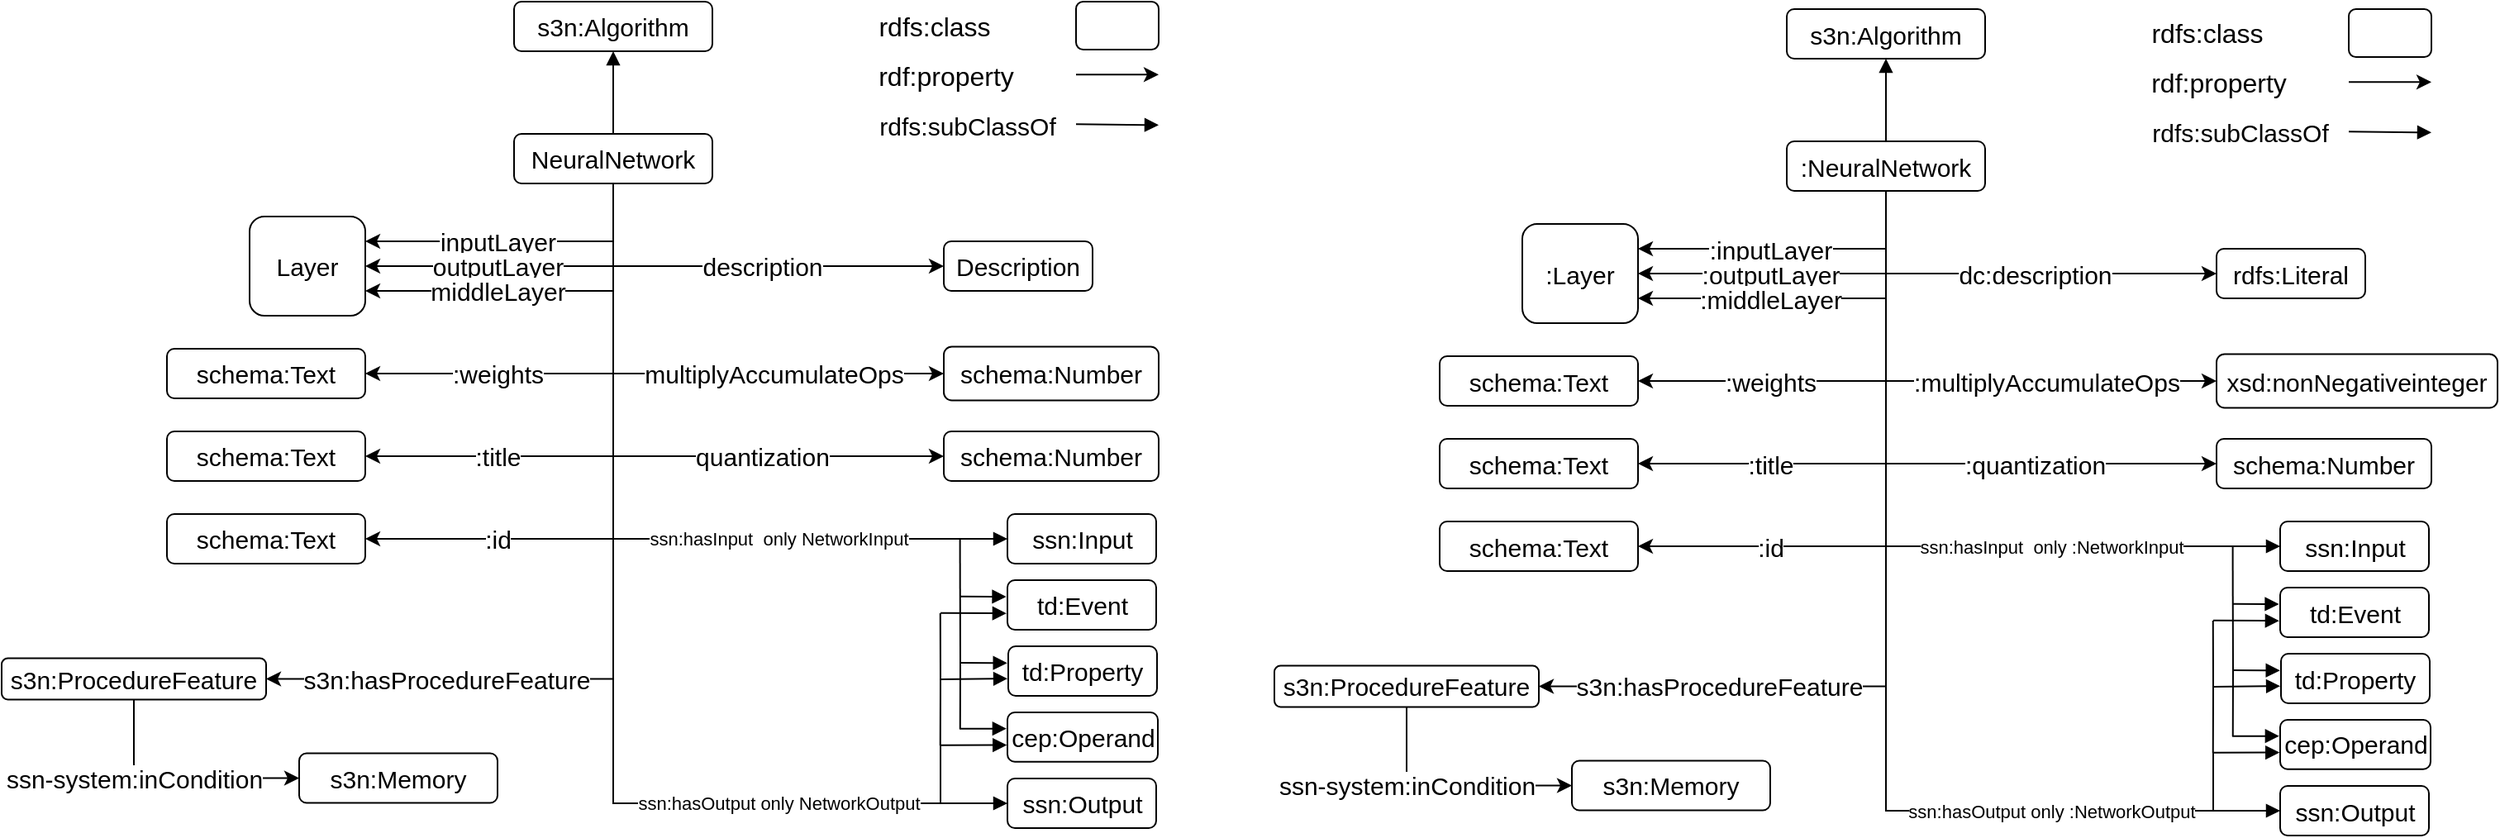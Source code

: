 <mxfile version="14.9.6" type="github">
  <diagram id="LXL1NXqvXz7W8JA6Dsug" name="Page-1">
    <mxGraphModel dx="1408" dy="527" grid="1" gridSize="10" guides="1" tooltips="1" connect="1" arrows="1" fold="1" page="0" pageScale="1" pageWidth="850" pageHeight="1100" math="0" shadow="0">
      <root>
        <mxCell id="0" />
        <mxCell id="1" parent="0" />
        <mxCell id="jss7JCfpPxiry4sK2nVC-1" value="s3n:Algorithm" style="rounded=1;whiteSpace=wrap;html=1;fontSize=15;" parent="1" vertex="1">
          <mxGeometry x="290" y="210" width="120" height="30" as="geometry" />
        </mxCell>
        <mxCell id="jss7JCfpPxiry4sK2nVC-13" value=":title" style="edgeStyle=orthogonalEdgeStyle;rounded=0;orthogonalLoop=1;jettySize=auto;html=1;exitX=0.5;exitY=1;exitDx=0;exitDy=0;fontSize=15;" parent="1" source="jss7JCfpPxiry4sK2nVC-2" edge="1">
          <mxGeometry x="0.492" relative="1" as="geometry">
            <mxPoint x="200" y="485" as="targetPoint" />
            <Array as="points">
              <mxPoint x="350" y="485" />
            </Array>
            <mxPoint as="offset" />
          </mxGeometry>
        </mxCell>
        <mxCell id="jss7JCfpPxiry4sK2nVC-15" value=":id" style="edgeStyle=orthogonalEdgeStyle;rounded=0;orthogonalLoop=1;jettySize=auto;html=1;exitX=0.5;exitY=1;exitDx=0;exitDy=0;entryX=1;entryY=0.5;entryDx=0;entryDy=0;fontSize=15;" parent="1" source="jss7JCfpPxiry4sK2nVC-2" target="jss7JCfpPxiry4sK2nVC-34" edge="1">
          <mxGeometry x="0.562" relative="1" as="geometry">
            <mxPoint x="350" y="730" as="targetPoint" />
            <mxPoint as="offset" />
          </mxGeometry>
        </mxCell>
        <mxCell id="jss7JCfpPxiry4sK2nVC-16" value=":weights" style="edgeStyle=orthogonalEdgeStyle;rounded=0;orthogonalLoop=1;jettySize=auto;html=1;exitX=0.5;exitY=1;exitDx=0;exitDy=0;entryX=1;entryY=0.5;entryDx=0;entryDy=0;fontSize=15;" parent="1" source="jss7JCfpPxiry4sK2nVC-2" target="jss7JCfpPxiry4sK2nVC-3" edge="1">
          <mxGeometry x="0.396" relative="1" as="geometry">
            <mxPoint x="810.0" y="500" as="targetPoint" />
            <mxPoint as="offset" />
          </mxGeometry>
        </mxCell>
        <mxCell id="jss7JCfpPxiry4sK2nVC-20" value="inputLayer" style="edgeStyle=orthogonalEdgeStyle;rounded=0;orthogonalLoop=1;jettySize=auto;html=1;exitX=0.5;exitY=1;exitDx=0;exitDy=0;entryX=1;entryY=0.25;entryDx=0;entryDy=0;fontSize=15;" parent="1" source="jss7JCfpPxiry4sK2nVC-2" target="jss7JCfpPxiry4sK2nVC-19" edge="1">
          <mxGeometry x="0.135" relative="1" as="geometry">
            <mxPoint as="offset" />
          </mxGeometry>
        </mxCell>
        <mxCell id="jss7JCfpPxiry4sK2nVC-23" value="outputLayer" style="edgeStyle=orthogonalEdgeStyle;rounded=0;orthogonalLoop=1;jettySize=auto;html=1;exitX=0.5;exitY=1;exitDx=0;exitDy=0;entryX=1;entryY=0.5;entryDx=0;entryDy=0;fontSize=15;" parent="1" source="jss7JCfpPxiry4sK2nVC-2" target="jss7JCfpPxiry4sK2nVC-19" edge="1">
          <mxGeometry x="0.2" relative="1" as="geometry">
            <mxPoint x="40" y="390" as="targetPoint" />
            <mxPoint as="offset" />
          </mxGeometry>
        </mxCell>
        <mxCell id="jss7JCfpPxiry4sK2nVC-24" value="middleLayer" style="edgeStyle=orthogonalEdgeStyle;rounded=0;orthogonalLoop=1;jettySize=auto;html=1;exitX=0.5;exitY=1;exitDx=0;exitDy=0;entryX=1;entryY=0.75;entryDx=0;entryDy=0;fontSize=15;" parent="1" source="jss7JCfpPxiry4sK2nVC-2" target="jss7JCfpPxiry4sK2nVC-19" edge="1">
          <mxGeometry x="0.256" relative="1" as="geometry">
            <mxPoint as="offset" />
          </mxGeometry>
        </mxCell>
        <mxCell id="jss7JCfpPxiry4sK2nVC-37" value="description" style="edgeStyle=orthogonalEdgeStyle;rounded=0;orthogonalLoop=1;jettySize=auto;html=1;exitX=0.5;exitY=1;exitDx=0;exitDy=0;entryX=0;entryY=0.5;entryDx=0;entryDy=0;fontSize=15;" parent="1" source="jss7JCfpPxiry4sK2nVC-2" target="jss7JCfpPxiry4sK2nVC-36" edge="1">
          <mxGeometry x="0.12" relative="1" as="geometry">
            <mxPoint as="offset" />
          </mxGeometry>
        </mxCell>
        <mxCell id="jss7JCfpPxiry4sK2nVC-38" value="multiplyAccumulateOps" style="edgeStyle=orthogonalEdgeStyle;rounded=0;orthogonalLoop=1;jettySize=auto;html=1;exitX=0.5;exitY=1;exitDx=0;exitDy=0;entryX=0;entryY=0.5;entryDx=0;entryDy=0;fontSize=15;" parent="1" source="jss7JCfpPxiry4sK2nVC-2" target="jss7JCfpPxiry4sK2nVC-30" edge="1">
          <mxGeometry x="0.346" relative="1" as="geometry">
            <mxPoint as="offset" />
          </mxGeometry>
        </mxCell>
        <mxCell id="jss7JCfpPxiry4sK2nVC-40" value="quantization" style="edgeStyle=orthogonalEdgeStyle;rounded=0;orthogonalLoop=1;jettySize=auto;html=1;exitX=0.5;exitY=1;exitDx=0;exitDy=0;entryX=0;entryY=0.5;entryDx=0;entryDy=0;fontSize=15;" parent="1" source="jss7JCfpPxiry4sK2nVC-2" target="jss7JCfpPxiry4sK2nVC-32" edge="1">
          <mxGeometry x="0.397" relative="1" as="geometry">
            <mxPoint as="offset" />
          </mxGeometry>
        </mxCell>
        <mxCell id="jss7JCfpPxiry4sK2nVC-59" value="s3n:hasProcedureFeature" style="edgeStyle=orthogonalEdgeStyle;rounded=0;orthogonalLoop=1;jettySize=auto;html=1;exitX=0.5;exitY=1;exitDx=0;exitDy=0;fontSize=15;endArrow=classic;endFill=1;entryX=1;entryY=0.5;entryDx=0;entryDy=0;" parent="1" source="jss7JCfpPxiry4sK2nVC-2" target="jss7JCfpPxiry4sK2nVC-58" edge="1">
          <mxGeometry x="0.571" relative="1" as="geometry">
            <mxPoint x="480" y="810" as="targetPoint" />
            <mxPoint as="offset" />
          </mxGeometry>
        </mxCell>
        <mxCell id="jss7JCfpPxiry4sK2nVC-66" style="edgeStyle=orthogonalEdgeStyle;rounded=0;orthogonalLoop=1;jettySize=auto;html=1;exitX=0.5;exitY=0;exitDx=0;exitDy=0;entryX=0.5;entryY=1;entryDx=0;entryDy=0;fontSize=15;endArrow=block;endFill=1;" parent="1" source="jss7JCfpPxiry4sK2nVC-2" target="jss7JCfpPxiry4sK2nVC-1" edge="1">
          <mxGeometry relative="1" as="geometry" />
        </mxCell>
        <mxCell id="vN-ApxC82CY0WaiQvZb2-4" value="ssn:hasInput&amp;nbsp; only NetworkInput" style="edgeStyle=orthogonalEdgeStyle;rounded=0;orthogonalLoop=1;jettySize=auto;html=1;exitX=0.5;exitY=1;exitDx=0;exitDy=0;entryX=0;entryY=0.5;entryDx=0;entryDy=0;endArrow=block;endFill=1;" parent="1" source="jss7JCfpPxiry4sK2nVC-2" target="O1qYqZWK-9wZ80ejL66R-15" edge="1">
          <mxGeometry x="0.389" relative="1" as="geometry">
            <mxPoint as="offset" />
          </mxGeometry>
        </mxCell>
        <mxCell id="vN-ApxC82CY0WaiQvZb2-5" value="ssn:hasOutput only NetworkOutput" style="edgeStyle=orthogonalEdgeStyle;rounded=0;orthogonalLoop=1;jettySize=auto;html=1;exitX=0.5;exitY=1;exitDx=0;exitDy=0;entryX=0;entryY=0.5;entryDx=0;entryDy=0;endArrow=block;endFill=1;" parent="1" source="jss7JCfpPxiry4sK2nVC-2" target="vN-ApxC82CY0WaiQvZb2-1" edge="1">
          <mxGeometry x="0.548" relative="1" as="geometry">
            <mxPoint as="offset" />
          </mxGeometry>
        </mxCell>
        <mxCell id="jss7JCfpPxiry4sK2nVC-2" value="NeuralNetwork" style="rounded=1;whiteSpace=wrap;html=1;fontSize=15;" parent="1" vertex="1">
          <mxGeometry x="290" y="290" width="120" height="30" as="geometry" />
        </mxCell>
        <mxCell id="jss7JCfpPxiry4sK2nVC-3" value="schema:Text" style="rounded=1;whiteSpace=wrap;html=1;fontSize=15;" parent="1" vertex="1">
          <mxGeometry x="80" y="420" width="120" height="30" as="geometry" />
        </mxCell>
        <mxCell id="jss7JCfpPxiry4sK2nVC-19" value="Layer" style="rounded=1;whiteSpace=wrap;html=1;fontSize=15;" parent="1" vertex="1">
          <mxGeometry x="130" y="340" width="70" height="60" as="geometry" />
        </mxCell>
        <mxCell id="jss7JCfpPxiry4sK2nVC-30" value="schema:Number" style="rounded=1;whiteSpace=wrap;html=1;fontSize=15;" parent="1" vertex="1">
          <mxGeometry x="550" y="418.75" width="130" height="32.5" as="geometry" />
        </mxCell>
        <mxCell id="jss7JCfpPxiry4sK2nVC-32" value="schema:Number" style="rounded=1;whiteSpace=wrap;html=1;fontSize=15;" parent="1" vertex="1">
          <mxGeometry x="550" y="470" width="130" height="30" as="geometry" />
        </mxCell>
        <mxCell id="jss7JCfpPxiry4sK2nVC-33" value="schema:Text" style="rounded=1;whiteSpace=wrap;html=1;fontSize=15;" parent="1" vertex="1">
          <mxGeometry x="80" y="470" width="120" height="30" as="geometry" />
        </mxCell>
        <mxCell id="jss7JCfpPxiry4sK2nVC-34" value="schema:Text" style="rounded=1;whiteSpace=wrap;html=1;fontSize=15;" parent="1" vertex="1">
          <mxGeometry x="80" y="520" width="120" height="30" as="geometry" />
        </mxCell>
        <mxCell id="jss7JCfpPxiry4sK2nVC-36" value="Description" style="rounded=1;whiteSpace=wrap;html=1;fontSize=15;" parent="1" vertex="1">
          <mxGeometry x="550" y="355" width="90" height="30" as="geometry" />
        </mxCell>
        <mxCell id="jss7JCfpPxiry4sK2nVC-39" style="edgeStyle=orthogonalEdgeStyle;rounded=0;orthogonalLoop=1;jettySize=auto;html=1;exitX=0.5;exitY=1;exitDx=0;exitDy=0;fontSize=15;" parent="1" edge="1">
          <mxGeometry relative="1" as="geometry">
            <mxPoint x="685" y="685" as="sourcePoint" />
            <mxPoint x="685" y="685" as="targetPoint" />
          </mxGeometry>
        </mxCell>
        <mxCell id="jss7JCfpPxiry4sK2nVC-50" value="" style="rounded=1;whiteSpace=wrap;html=1;fontSize=16;" parent="1" vertex="1">
          <mxGeometry x="630" y="210" width="50" height="29" as="geometry" />
        </mxCell>
        <mxCell id="jss7JCfpPxiry4sK2nVC-51" value="rdfs:class" style="text;html=1;align=center;verticalAlign=middle;resizable=0;points=[];autosize=1;strokeColor=none;fontSize=16;" parent="1" vertex="1">
          <mxGeometry x="504" y="214.5" width="80" height="20" as="geometry" />
        </mxCell>
        <mxCell id="jss7JCfpPxiry4sK2nVC-52" value="rdf:property" style="text;html=1;align=center;verticalAlign=middle;resizable=0;points=[];autosize=1;strokeColor=none;fontSize=16;" parent="1" vertex="1">
          <mxGeometry x="501" y="244.5" width="100" height="20" as="geometry" />
        </mxCell>
        <mxCell id="jss7JCfpPxiry4sK2nVC-53" value="" style="endArrow=classic;html=1;fontSize=16;" parent="1" edge="1">
          <mxGeometry width="50" height="50" relative="1" as="geometry">
            <mxPoint x="630" y="254.16" as="sourcePoint" />
            <mxPoint x="680" y="254.16" as="targetPoint" />
            <Array as="points">
              <mxPoint x="640" y="254.16" />
            </Array>
          </mxGeometry>
        </mxCell>
        <mxCell id="jss7JCfpPxiry4sK2nVC-55" value="" style="endArrow=block;html=1;fontSize=16;endFill=1;" parent="1" edge="1">
          <mxGeometry width="50" height="50" relative="1" as="geometry">
            <mxPoint x="630" y="284.16" as="sourcePoint" />
            <mxPoint x="680" y="284.66" as="targetPoint" />
          </mxGeometry>
        </mxCell>
        <mxCell id="jss7JCfpPxiry4sK2nVC-63" value="ssn-system:inCondition" style="edgeStyle=orthogonalEdgeStyle;rounded=0;orthogonalLoop=1;jettySize=auto;html=1;exitX=0.5;exitY=1;exitDx=0;exitDy=0;entryX=0;entryY=0.5;entryDx=0;entryDy=0;fontSize=15;endArrow=classic;endFill=1;" parent="1" source="jss7JCfpPxiry4sK2nVC-58" target="jss7JCfpPxiry4sK2nVC-60" edge="1">
          <mxGeometry x="-0.356" relative="1" as="geometry">
            <mxPoint as="offset" />
            <Array as="points">
              <mxPoint x="60" y="679.75" />
            </Array>
          </mxGeometry>
        </mxCell>
        <mxCell id="jss7JCfpPxiry4sK2nVC-58" value="s3n:ProcedureFeature" style="rounded=1;whiteSpace=wrap;html=1;fontSize=15;" parent="1" vertex="1">
          <mxGeometry x="-20" y="607.25" width="160" height="25" as="geometry" />
        </mxCell>
        <mxCell id="jss7JCfpPxiry4sK2nVC-60" value="s3n:Memory" style="rounded=1;whiteSpace=wrap;html=1;fontSize=15;" parent="1" vertex="1">
          <mxGeometry x="160" y="664.75" width="120" height="30" as="geometry" />
        </mxCell>
        <mxCell id="jss7JCfpPxiry4sK2nVC-67" value="rdfs:subClassOf" style="text;html=1;align=center;verticalAlign=middle;resizable=0;points=[];autosize=1;strokeColor=none;fontSize=15;" parent="1" vertex="1">
          <mxGeometry x="504" y="274.5" width="120" height="20" as="geometry" />
        </mxCell>
        <mxCell id="8Bq-f8insB_ovu2qwlRV-4" style="edgeStyle=orthogonalEdgeStyle;rounded=0;orthogonalLoop=1;jettySize=auto;html=1;exitX=0.5;exitY=1;exitDx=0;exitDy=0;" parent="1" edge="1">
          <mxGeometry relative="1" as="geometry">
            <mxPoint x="674.0" y="587.5" as="sourcePoint" />
            <mxPoint x="674.0" y="587.5" as="targetPoint" />
          </mxGeometry>
        </mxCell>
        <mxCell id="O1qYqZWK-9wZ80ejL66R-2" value="cep:Operand" style="rounded=1;whiteSpace=wrap;html=1;fontSize=15;" parent="1" vertex="1">
          <mxGeometry x="588.5" y="640.0" width="91" height="29.88" as="geometry" />
        </mxCell>
        <mxCell id="O1qYqZWK-9wZ80ejL66R-10" value="td:Event" style="rounded=1;whiteSpace=wrap;html=1;fontSize=15;" parent="1" vertex="1">
          <mxGeometry x="588.5" y="560" width="90" height="30" as="geometry" />
        </mxCell>
        <mxCell id="O1qYqZWK-9wZ80ejL66R-11" style="edgeStyle=orthogonalEdgeStyle;rounded=0;orthogonalLoop=1;jettySize=auto;html=1;exitX=0.5;exitY=1;exitDx=0;exitDy=0;fontSize=15;" parent="1" source="O1qYqZWK-9wZ80ejL66R-10" target="O1qYqZWK-9wZ80ejL66R-10" edge="1">
          <mxGeometry relative="1" as="geometry" />
        </mxCell>
        <mxCell id="O1qYqZWK-9wZ80ejL66R-12" value="td:Property" style="rounded=1;whiteSpace=wrap;html=1;fontSize=15;" parent="1" vertex="1">
          <mxGeometry x="589" y="600" width="90" height="30" as="geometry" />
        </mxCell>
        <mxCell id="O1qYqZWK-9wZ80ejL66R-15" value="ssn:Input" style="rounded=1;whiteSpace=wrap;html=1;fontSize=15;" parent="1" vertex="1">
          <mxGeometry x="588.5" y="520" width="90" height="30" as="geometry" />
        </mxCell>
        <mxCell id="vN-ApxC82CY0WaiQvZb2-1" value="ssn:Output" style="rounded=1;whiteSpace=wrap;html=1;fontSize=15;" parent="1" vertex="1">
          <mxGeometry x="588.5" y="680" width="90" height="30" as="geometry" />
        </mxCell>
        <mxCell id="vN-ApxC82CY0WaiQvZb2-7" value="" style="endArrow=block;html=1;endFill=1;entryX=-0.007;entryY=0.338;entryDx=0;entryDy=0;entryPerimeter=0;" parent="1" target="O1qYqZWK-9wZ80ejL66R-12" edge="1">
          <mxGeometry width="50" height="50" relative="1" as="geometry">
            <mxPoint x="560" y="610.06" as="sourcePoint" />
            <mxPoint x="588" y="610" as="targetPoint" />
          </mxGeometry>
        </mxCell>
        <mxCell id="vN-ApxC82CY0WaiQvZb2-9" value="" style="endArrow=block;html=1;entryX=-0.008;entryY=0.334;entryDx=0;entryDy=0;endFill=1;entryPerimeter=0;" parent="1" target="O1qYqZWK-9wZ80ejL66R-10" edge="1">
          <mxGeometry width="50" height="50" relative="1" as="geometry">
            <mxPoint x="560" y="569.89" as="sourcePoint" />
            <mxPoint x="589" y="569.89" as="targetPoint" />
          </mxGeometry>
        </mxCell>
        <mxCell id="vN-ApxC82CY0WaiQvZb2-12" value="" style="endArrow=block;html=1;endFill=1;entryX=-0.006;entryY=0.33;entryDx=0;entryDy=0;entryPerimeter=0;" parent="1" target="O1qYqZWK-9wZ80ejL66R-2" edge="1">
          <mxGeometry width="50" height="50" relative="1" as="geometry">
            <mxPoint x="559.5" y="649.83" as="sourcePoint" />
            <mxPoint x="589" y="650" as="targetPoint" />
          </mxGeometry>
        </mxCell>
        <mxCell id="vN-ApxC82CY0WaiQvZb2-13" value="" style="endArrow=none;html=1;" parent="1" edge="1">
          <mxGeometry width="50" height="50" relative="1" as="geometry">
            <mxPoint x="559.88" y="650.06" as="sourcePoint" />
            <mxPoint x="559.88" y="570.06" as="targetPoint" />
            <Array as="points">
              <mxPoint x="560" y="610" />
            </Array>
          </mxGeometry>
        </mxCell>
        <mxCell id="vN-ApxC82CY0WaiQvZb2-17" value="" style="endArrow=none;html=1;" parent="1" edge="1">
          <mxGeometry width="50" height="50" relative="1" as="geometry">
            <mxPoint x="559.87" y="570" as="sourcePoint" />
            <mxPoint x="559.8" y="535" as="targetPoint" />
          </mxGeometry>
        </mxCell>
        <mxCell id="vN-ApxC82CY0WaiQvZb2-19" value="" style="endArrow=none;html=1;" parent="1" edge="1">
          <mxGeometry width="50" height="50" relative="1" as="geometry">
            <mxPoint x="548" y="694.75" as="sourcePoint" />
            <mxPoint x="548" y="660" as="targetPoint" />
          </mxGeometry>
        </mxCell>
        <mxCell id="eBzs2x-1AonszdzJd5L_-1" value="" style="endArrow=block;html=1;endFill=1;entryX=-0.005;entryY=0.653;entryDx=0;entryDy=0;entryPerimeter=0;" parent="1" target="O1qYqZWK-9wZ80ejL66R-12" edge="1">
          <mxGeometry width="50" height="50" relative="1" as="geometry">
            <mxPoint x="548" y="620" as="sourcePoint" />
            <mxPoint x="589" y="620" as="targetPoint" />
          </mxGeometry>
        </mxCell>
        <mxCell id="eBzs2x-1AonszdzJd5L_-2" value="" style="endArrow=block;html=1;entryX=-0.006;entryY=0.67;entryDx=0;entryDy=0;endFill=1;entryPerimeter=0;" parent="1" target="O1qYqZWK-9wZ80ejL66R-10" edge="1">
          <mxGeometry width="50" height="50" relative="1" as="geometry">
            <mxPoint x="548" y="579.89" as="sourcePoint" />
            <mxPoint x="577" y="579.89" as="targetPoint" />
          </mxGeometry>
        </mxCell>
        <mxCell id="eBzs2x-1AonszdzJd5L_-3" value="" style="endArrow=block;html=1;entryX=-0.004;entryY=0.661;entryDx=0;entryDy=0;endFill=1;entryPerimeter=0;" parent="1" target="O1qYqZWK-9wZ80ejL66R-2" edge="1">
          <mxGeometry width="50" height="50" relative="1" as="geometry">
            <mxPoint x="547.5" y="659.83" as="sourcePoint" />
            <mxPoint x="576.5" y="659.83" as="targetPoint" />
          </mxGeometry>
        </mxCell>
        <mxCell id="eBzs2x-1AonszdzJd5L_-4" value="" style="endArrow=none;html=1;" parent="1" edge="1">
          <mxGeometry width="50" height="50" relative="1" as="geometry">
            <mxPoint x="547.88" y="660.06" as="sourcePoint" />
            <mxPoint x="547.88" y="580.06" as="targetPoint" />
            <Array as="points">
              <mxPoint x="548" y="620" />
            </Array>
          </mxGeometry>
        </mxCell>
        <mxCell id="1HyCjjvnwFYjSzsX7dkW-1" value="s3n:Algorithm" style="rounded=1;whiteSpace=wrap;html=1;fontSize=15;" vertex="1" parent="1">
          <mxGeometry x="1060" y="214.5" width="120" height="30" as="geometry" />
        </mxCell>
        <mxCell id="1HyCjjvnwFYjSzsX7dkW-2" value=":title" style="edgeStyle=orthogonalEdgeStyle;rounded=0;orthogonalLoop=1;jettySize=auto;html=1;exitX=0.5;exitY=1;exitDx=0;exitDy=0;fontSize=15;" edge="1" parent="1" source="1HyCjjvnwFYjSzsX7dkW-15">
          <mxGeometry x="0.492" relative="1" as="geometry">
            <mxPoint x="970" y="489.5" as="targetPoint" />
            <Array as="points">
              <mxPoint x="1120" y="489.5" />
            </Array>
            <mxPoint as="offset" />
          </mxGeometry>
        </mxCell>
        <mxCell id="1HyCjjvnwFYjSzsX7dkW-3" value=":id" style="edgeStyle=orthogonalEdgeStyle;rounded=0;orthogonalLoop=1;jettySize=auto;html=1;exitX=0.5;exitY=1;exitDx=0;exitDy=0;entryX=1;entryY=0.5;entryDx=0;entryDy=0;fontSize=15;" edge="1" parent="1" source="1HyCjjvnwFYjSzsX7dkW-15" target="1HyCjjvnwFYjSzsX7dkW-21">
          <mxGeometry x="0.562" relative="1" as="geometry">
            <mxPoint x="1120" y="734.5" as="targetPoint" />
            <mxPoint as="offset" />
          </mxGeometry>
        </mxCell>
        <mxCell id="1HyCjjvnwFYjSzsX7dkW-4" value=":weights" style="edgeStyle=orthogonalEdgeStyle;rounded=0;orthogonalLoop=1;jettySize=auto;html=1;exitX=0.5;exitY=1;exitDx=0;exitDy=0;entryX=1;entryY=0.5;entryDx=0;entryDy=0;fontSize=15;" edge="1" parent="1" source="1HyCjjvnwFYjSzsX7dkW-15" target="1HyCjjvnwFYjSzsX7dkW-16">
          <mxGeometry x="0.396" relative="1" as="geometry">
            <mxPoint x="1580.0" y="504.5" as="targetPoint" />
            <mxPoint as="offset" />
          </mxGeometry>
        </mxCell>
        <mxCell id="1HyCjjvnwFYjSzsX7dkW-5" value=":inputLayer" style="edgeStyle=orthogonalEdgeStyle;rounded=0;orthogonalLoop=1;jettySize=auto;html=1;exitX=0.5;exitY=1;exitDx=0;exitDy=0;entryX=1;entryY=0.25;entryDx=0;entryDy=0;fontSize=15;" edge="1" parent="1" source="1HyCjjvnwFYjSzsX7dkW-15" target="1HyCjjvnwFYjSzsX7dkW-17">
          <mxGeometry x="0.135" relative="1" as="geometry">
            <mxPoint as="offset" />
          </mxGeometry>
        </mxCell>
        <mxCell id="1HyCjjvnwFYjSzsX7dkW-6" value=":outputLayer" style="edgeStyle=orthogonalEdgeStyle;rounded=0;orthogonalLoop=1;jettySize=auto;html=1;exitX=0.5;exitY=1;exitDx=0;exitDy=0;entryX=1;entryY=0.5;entryDx=0;entryDy=0;fontSize=15;" edge="1" parent="1" source="1HyCjjvnwFYjSzsX7dkW-15" target="1HyCjjvnwFYjSzsX7dkW-17">
          <mxGeometry x="0.2" relative="1" as="geometry">
            <mxPoint x="810" y="394.5" as="targetPoint" />
            <mxPoint as="offset" />
          </mxGeometry>
        </mxCell>
        <mxCell id="1HyCjjvnwFYjSzsX7dkW-7" value=":middleLayer" style="edgeStyle=orthogonalEdgeStyle;rounded=0;orthogonalLoop=1;jettySize=auto;html=1;exitX=0.5;exitY=1;exitDx=0;exitDy=0;entryX=1;entryY=0.75;entryDx=0;entryDy=0;fontSize=15;" edge="1" parent="1" source="1HyCjjvnwFYjSzsX7dkW-15" target="1HyCjjvnwFYjSzsX7dkW-17">
          <mxGeometry x="0.256" relative="1" as="geometry">
            <mxPoint as="offset" />
          </mxGeometry>
        </mxCell>
        <mxCell id="1HyCjjvnwFYjSzsX7dkW-8" value="dc:description" style="edgeStyle=orthogonalEdgeStyle;rounded=0;orthogonalLoop=1;jettySize=auto;html=1;exitX=0.5;exitY=1;exitDx=0;exitDy=0;entryX=0;entryY=0.5;entryDx=0;entryDy=0;fontSize=15;" edge="1" parent="1" source="1HyCjjvnwFYjSzsX7dkW-15" target="1HyCjjvnwFYjSzsX7dkW-22">
          <mxGeometry x="0.12" relative="1" as="geometry">
            <mxPoint as="offset" />
          </mxGeometry>
        </mxCell>
        <mxCell id="1HyCjjvnwFYjSzsX7dkW-9" value=":multiplyAccumulateOps" style="edgeStyle=orthogonalEdgeStyle;rounded=0;orthogonalLoop=1;jettySize=auto;html=1;exitX=0.5;exitY=1;exitDx=0;exitDy=0;entryX=0;entryY=0.5;entryDx=0;entryDy=0;fontSize=15;" edge="1" parent="1" source="1HyCjjvnwFYjSzsX7dkW-15" target="1HyCjjvnwFYjSzsX7dkW-18">
          <mxGeometry x="0.346" relative="1" as="geometry">
            <mxPoint as="offset" />
          </mxGeometry>
        </mxCell>
        <mxCell id="1HyCjjvnwFYjSzsX7dkW-10" value=":quantization" style="edgeStyle=orthogonalEdgeStyle;rounded=0;orthogonalLoop=1;jettySize=auto;html=1;exitX=0.5;exitY=1;exitDx=0;exitDy=0;entryX=0;entryY=0.5;entryDx=0;entryDy=0;fontSize=15;" edge="1" parent="1" source="1HyCjjvnwFYjSzsX7dkW-15" target="1HyCjjvnwFYjSzsX7dkW-19">
          <mxGeometry x="0.397" relative="1" as="geometry">
            <mxPoint as="offset" />
          </mxGeometry>
        </mxCell>
        <mxCell id="1HyCjjvnwFYjSzsX7dkW-11" value="s3n:hasProcedureFeature" style="edgeStyle=orthogonalEdgeStyle;rounded=0;orthogonalLoop=1;jettySize=auto;html=1;exitX=0.5;exitY=1;exitDx=0;exitDy=0;fontSize=15;endArrow=classic;endFill=1;entryX=1;entryY=0.5;entryDx=0;entryDy=0;" edge="1" parent="1" source="1HyCjjvnwFYjSzsX7dkW-15" target="1HyCjjvnwFYjSzsX7dkW-30">
          <mxGeometry x="0.571" relative="1" as="geometry">
            <mxPoint x="1250" y="814.5" as="targetPoint" />
            <mxPoint as="offset" />
          </mxGeometry>
        </mxCell>
        <mxCell id="1HyCjjvnwFYjSzsX7dkW-12" style="edgeStyle=orthogonalEdgeStyle;rounded=0;orthogonalLoop=1;jettySize=auto;html=1;exitX=0.5;exitY=0;exitDx=0;exitDy=0;entryX=0.5;entryY=1;entryDx=0;entryDy=0;fontSize=15;endArrow=block;endFill=1;" edge="1" parent="1" source="1HyCjjvnwFYjSzsX7dkW-15" target="1HyCjjvnwFYjSzsX7dkW-1">
          <mxGeometry relative="1" as="geometry" />
        </mxCell>
        <mxCell id="1HyCjjvnwFYjSzsX7dkW-13" value="ssn:hasInput&amp;nbsp; only :NetworkInput" style="edgeStyle=orthogonalEdgeStyle;rounded=0;orthogonalLoop=1;jettySize=auto;html=1;exitX=0.5;exitY=1;exitDx=0;exitDy=0;entryX=0;entryY=0.5;entryDx=0;entryDy=0;endArrow=block;endFill=1;" edge="1" parent="1" source="1HyCjjvnwFYjSzsX7dkW-15" target="1HyCjjvnwFYjSzsX7dkW-38">
          <mxGeometry x="0.389" relative="1" as="geometry">
            <mxPoint as="offset" />
          </mxGeometry>
        </mxCell>
        <mxCell id="1HyCjjvnwFYjSzsX7dkW-14" value="ssn:hasOutput only :NetworkOutput" style="edgeStyle=orthogonalEdgeStyle;rounded=0;orthogonalLoop=1;jettySize=auto;html=1;exitX=0.5;exitY=1;exitDx=0;exitDy=0;entryX=0;entryY=0.5;entryDx=0;entryDy=0;endArrow=block;endFill=1;" edge="1" parent="1" source="1HyCjjvnwFYjSzsX7dkW-15" target="1HyCjjvnwFYjSzsX7dkW-39">
          <mxGeometry x="0.548" relative="1" as="geometry">
            <mxPoint as="offset" />
          </mxGeometry>
        </mxCell>
        <mxCell id="1HyCjjvnwFYjSzsX7dkW-15" value=":NeuralNetwork" style="rounded=1;whiteSpace=wrap;html=1;fontSize=15;" vertex="1" parent="1">
          <mxGeometry x="1060" y="294.5" width="120" height="30" as="geometry" />
        </mxCell>
        <mxCell id="1HyCjjvnwFYjSzsX7dkW-16" value="schema:Text" style="rounded=1;whiteSpace=wrap;html=1;fontSize=15;" vertex="1" parent="1">
          <mxGeometry x="850" y="424.5" width="120" height="30" as="geometry" />
        </mxCell>
        <mxCell id="1HyCjjvnwFYjSzsX7dkW-17" value=":Layer" style="rounded=1;whiteSpace=wrap;html=1;fontSize=15;" vertex="1" parent="1">
          <mxGeometry x="900" y="344.5" width="70" height="60" as="geometry" />
        </mxCell>
        <mxCell id="1HyCjjvnwFYjSzsX7dkW-18" value="xsd:nonNegativeinteger" style="rounded=1;whiteSpace=wrap;html=1;fontSize=15;" vertex="1" parent="1">
          <mxGeometry x="1320" y="423.25" width="170" height="32.5" as="geometry" />
        </mxCell>
        <mxCell id="1HyCjjvnwFYjSzsX7dkW-19" value="schema:Number" style="rounded=1;whiteSpace=wrap;html=1;fontSize=15;" vertex="1" parent="1">
          <mxGeometry x="1320" y="474.5" width="130" height="30" as="geometry" />
        </mxCell>
        <mxCell id="1HyCjjvnwFYjSzsX7dkW-20" value="schema:Text" style="rounded=1;whiteSpace=wrap;html=1;fontSize=15;" vertex="1" parent="1">
          <mxGeometry x="850" y="474.5" width="120" height="30" as="geometry" />
        </mxCell>
        <mxCell id="1HyCjjvnwFYjSzsX7dkW-21" value="schema:Text" style="rounded=1;whiteSpace=wrap;html=1;fontSize=15;" vertex="1" parent="1">
          <mxGeometry x="850" y="524.5" width="120" height="30" as="geometry" />
        </mxCell>
        <mxCell id="1HyCjjvnwFYjSzsX7dkW-22" value="rdfs:Literal" style="rounded=1;whiteSpace=wrap;html=1;fontSize=15;" vertex="1" parent="1">
          <mxGeometry x="1320" y="359.5" width="90" height="30" as="geometry" />
        </mxCell>
        <mxCell id="1HyCjjvnwFYjSzsX7dkW-23" style="edgeStyle=orthogonalEdgeStyle;rounded=0;orthogonalLoop=1;jettySize=auto;html=1;exitX=0.5;exitY=1;exitDx=0;exitDy=0;fontSize=15;" edge="1" parent="1">
          <mxGeometry relative="1" as="geometry">
            <mxPoint x="1455" y="689.5" as="sourcePoint" />
            <mxPoint x="1455" y="689.5" as="targetPoint" />
          </mxGeometry>
        </mxCell>
        <mxCell id="1HyCjjvnwFYjSzsX7dkW-24" value="" style="rounded=1;whiteSpace=wrap;html=1;fontSize=16;" vertex="1" parent="1">
          <mxGeometry x="1400" y="214.5" width="50" height="29" as="geometry" />
        </mxCell>
        <mxCell id="1HyCjjvnwFYjSzsX7dkW-25" value="rdfs:class" style="text;html=1;align=center;verticalAlign=middle;resizable=0;points=[];autosize=1;strokeColor=none;fontSize=16;" vertex="1" parent="1">
          <mxGeometry x="1274" y="219" width="80" height="20" as="geometry" />
        </mxCell>
        <mxCell id="1HyCjjvnwFYjSzsX7dkW-26" value="rdf:property" style="text;html=1;align=center;verticalAlign=middle;resizable=0;points=[];autosize=1;strokeColor=none;fontSize=16;" vertex="1" parent="1">
          <mxGeometry x="1271" y="249" width="100" height="20" as="geometry" />
        </mxCell>
        <mxCell id="1HyCjjvnwFYjSzsX7dkW-27" value="" style="endArrow=classic;html=1;fontSize=16;" edge="1" parent="1">
          <mxGeometry width="50" height="50" relative="1" as="geometry">
            <mxPoint x="1400" y="258.66" as="sourcePoint" />
            <mxPoint x="1450" y="258.66" as="targetPoint" />
            <Array as="points">
              <mxPoint x="1410" y="258.66" />
            </Array>
          </mxGeometry>
        </mxCell>
        <mxCell id="1HyCjjvnwFYjSzsX7dkW-28" value="" style="endArrow=block;html=1;fontSize=16;endFill=1;" edge="1" parent="1">
          <mxGeometry width="50" height="50" relative="1" as="geometry">
            <mxPoint x="1400" y="288.66" as="sourcePoint" />
            <mxPoint x="1450" y="289.16" as="targetPoint" />
          </mxGeometry>
        </mxCell>
        <mxCell id="1HyCjjvnwFYjSzsX7dkW-29" value="ssn-system:inCondition" style="edgeStyle=orthogonalEdgeStyle;rounded=0;orthogonalLoop=1;jettySize=auto;html=1;exitX=0.5;exitY=1;exitDx=0;exitDy=0;entryX=0;entryY=0.5;entryDx=0;entryDy=0;fontSize=15;endArrow=classic;endFill=1;" edge="1" parent="1" source="1HyCjjvnwFYjSzsX7dkW-30" target="1HyCjjvnwFYjSzsX7dkW-31">
          <mxGeometry x="-0.356" relative="1" as="geometry">
            <mxPoint as="offset" />
            <Array as="points">
              <mxPoint x="830" y="684.25" />
            </Array>
          </mxGeometry>
        </mxCell>
        <mxCell id="1HyCjjvnwFYjSzsX7dkW-30" value="s3n:ProcedureFeature" style="rounded=1;whiteSpace=wrap;html=1;fontSize=15;" vertex="1" parent="1">
          <mxGeometry x="750" y="611.75" width="160" height="25" as="geometry" />
        </mxCell>
        <mxCell id="1HyCjjvnwFYjSzsX7dkW-31" value="s3n:Memory" style="rounded=1;whiteSpace=wrap;html=1;fontSize=15;" vertex="1" parent="1">
          <mxGeometry x="930" y="669.25" width="120" height="30" as="geometry" />
        </mxCell>
        <mxCell id="1HyCjjvnwFYjSzsX7dkW-32" value="rdfs:subClassOf" style="text;html=1;align=center;verticalAlign=middle;resizable=0;points=[];autosize=1;strokeColor=none;fontSize=15;" vertex="1" parent="1">
          <mxGeometry x="1274" y="279" width="120" height="20" as="geometry" />
        </mxCell>
        <mxCell id="1HyCjjvnwFYjSzsX7dkW-33" style="edgeStyle=orthogonalEdgeStyle;rounded=0;orthogonalLoop=1;jettySize=auto;html=1;exitX=0.5;exitY=1;exitDx=0;exitDy=0;" edge="1" parent="1">
          <mxGeometry relative="1" as="geometry">
            <mxPoint x="1444" y="592" as="sourcePoint" />
            <mxPoint x="1444" y="592" as="targetPoint" />
          </mxGeometry>
        </mxCell>
        <mxCell id="1HyCjjvnwFYjSzsX7dkW-34" value="cep:Operand" style="rounded=1;whiteSpace=wrap;html=1;fontSize=15;" vertex="1" parent="1">
          <mxGeometry x="1358.5" y="644.5" width="91" height="29.88" as="geometry" />
        </mxCell>
        <mxCell id="1HyCjjvnwFYjSzsX7dkW-35" value="td:Event" style="rounded=1;whiteSpace=wrap;html=1;fontSize=15;" vertex="1" parent="1">
          <mxGeometry x="1358.5" y="564.5" width="90" height="30" as="geometry" />
        </mxCell>
        <mxCell id="1HyCjjvnwFYjSzsX7dkW-36" style="edgeStyle=orthogonalEdgeStyle;rounded=0;orthogonalLoop=1;jettySize=auto;html=1;exitX=0.5;exitY=1;exitDx=0;exitDy=0;fontSize=15;" edge="1" parent="1" source="1HyCjjvnwFYjSzsX7dkW-35" target="1HyCjjvnwFYjSzsX7dkW-35">
          <mxGeometry relative="1" as="geometry" />
        </mxCell>
        <mxCell id="1HyCjjvnwFYjSzsX7dkW-37" value="td:Property" style="rounded=1;whiteSpace=wrap;html=1;fontSize=15;" vertex="1" parent="1">
          <mxGeometry x="1359" y="604.5" width="90" height="30" as="geometry" />
        </mxCell>
        <mxCell id="1HyCjjvnwFYjSzsX7dkW-38" value="ssn:Input" style="rounded=1;whiteSpace=wrap;html=1;fontSize=15;" vertex="1" parent="1">
          <mxGeometry x="1358.5" y="524.5" width="90" height="30" as="geometry" />
        </mxCell>
        <mxCell id="1HyCjjvnwFYjSzsX7dkW-39" value="ssn:Output" style="rounded=1;whiteSpace=wrap;html=1;fontSize=15;" vertex="1" parent="1">
          <mxGeometry x="1358.5" y="684.5" width="90" height="30" as="geometry" />
        </mxCell>
        <mxCell id="1HyCjjvnwFYjSzsX7dkW-40" value="" style="endArrow=block;html=1;endFill=1;entryX=-0.007;entryY=0.338;entryDx=0;entryDy=0;entryPerimeter=0;" edge="1" parent="1" target="1HyCjjvnwFYjSzsX7dkW-37">
          <mxGeometry width="50" height="50" relative="1" as="geometry">
            <mxPoint x="1330" y="614.56" as="sourcePoint" />
            <mxPoint x="1358" y="614.5" as="targetPoint" />
          </mxGeometry>
        </mxCell>
        <mxCell id="1HyCjjvnwFYjSzsX7dkW-41" value="" style="endArrow=block;html=1;entryX=-0.008;entryY=0.334;entryDx=0;entryDy=0;endFill=1;entryPerimeter=0;" edge="1" parent="1" target="1HyCjjvnwFYjSzsX7dkW-35">
          <mxGeometry width="50" height="50" relative="1" as="geometry">
            <mxPoint x="1330" y="574.39" as="sourcePoint" />
            <mxPoint x="1359" y="574.39" as="targetPoint" />
          </mxGeometry>
        </mxCell>
        <mxCell id="1HyCjjvnwFYjSzsX7dkW-42" value="" style="endArrow=block;html=1;endFill=1;entryX=-0.006;entryY=0.33;entryDx=0;entryDy=0;entryPerimeter=0;" edge="1" parent="1" target="1HyCjjvnwFYjSzsX7dkW-34">
          <mxGeometry width="50" height="50" relative="1" as="geometry">
            <mxPoint x="1329.5" y="654.33" as="sourcePoint" />
            <mxPoint x="1359" y="654.5" as="targetPoint" />
          </mxGeometry>
        </mxCell>
        <mxCell id="1HyCjjvnwFYjSzsX7dkW-43" value="" style="endArrow=none;html=1;" edge="1" parent="1">
          <mxGeometry width="50" height="50" relative="1" as="geometry">
            <mxPoint x="1329.88" y="654.56" as="sourcePoint" />
            <mxPoint x="1329.88" y="574.56" as="targetPoint" />
            <Array as="points">
              <mxPoint x="1330" y="614.5" />
            </Array>
          </mxGeometry>
        </mxCell>
        <mxCell id="1HyCjjvnwFYjSzsX7dkW-44" value="" style="endArrow=none;html=1;" edge="1" parent="1">
          <mxGeometry width="50" height="50" relative="1" as="geometry">
            <mxPoint x="1329.87" y="574.5" as="sourcePoint" />
            <mxPoint x="1329.8" y="539.5" as="targetPoint" />
          </mxGeometry>
        </mxCell>
        <mxCell id="1HyCjjvnwFYjSzsX7dkW-45" value="" style="endArrow=none;html=1;" edge="1" parent="1">
          <mxGeometry width="50" height="50" relative="1" as="geometry">
            <mxPoint x="1318" y="699.25" as="sourcePoint" />
            <mxPoint x="1318" y="664.5" as="targetPoint" />
          </mxGeometry>
        </mxCell>
        <mxCell id="1HyCjjvnwFYjSzsX7dkW-46" value="" style="endArrow=block;html=1;endFill=1;entryX=-0.005;entryY=0.653;entryDx=0;entryDy=0;entryPerimeter=0;" edge="1" parent="1" target="1HyCjjvnwFYjSzsX7dkW-37">
          <mxGeometry width="50" height="50" relative="1" as="geometry">
            <mxPoint x="1318" y="624.5" as="sourcePoint" />
            <mxPoint x="1359" y="624.5" as="targetPoint" />
          </mxGeometry>
        </mxCell>
        <mxCell id="1HyCjjvnwFYjSzsX7dkW-47" value="" style="endArrow=block;html=1;entryX=-0.006;entryY=0.67;entryDx=0;entryDy=0;endFill=1;entryPerimeter=0;" edge="1" parent="1" target="1HyCjjvnwFYjSzsX7dkW-35">
          <mxGeometry width="50" height="50" relative="1" as="geometry">
            <mxPoint x="1318" y="584.39" as="sourcePoint" />
            <mxPoint x="1347" y="584.39" as="targetPoint" />
          </mxGeometry>
        </mxCell>
        <mxCell id="1HyCjjvnwFYjSzsX7dkW-48" value="" style="endArrow=block;html=1;entryX=-0.004;entryY=0.661;entryDx=0;entryDy=0;endFill=1;entryPerimeter=0;" edge="1" parent="1" target="1HyCjjvnwFYjSzsX7dkW-34">
          <mxGeometry width="50" height="50" relative="1" as="geometry">
            <mxPoint x="1317.5" y="664.33" as="sourcePoint" />
            <mxPoint x="1346.5" y="664.33" as="targetPoint" />
          </mxGeometry>
        </mxCell>
        <mxCell id="1HyCjjvnwFYjSzsX7dkW-49" value="" style="endArrow=none;html=1;" edge="1" parent="1">
          <mxGeometry width="50" height="50" relative="1" as="geometry">
            <mxPoint x="1317.88" y="664.56" as="sourcePoint" />
            <mxPoint x="1317.88" y="584.56" as="targetPoint" />
            <Array as="points">
              <mxPoint x="1318" y="624.5" />
            </Array>
          </mxGeometry>
        </mxCell>
      </root>
    </mxGraphModel>
  </diagram>
</mxfile>
